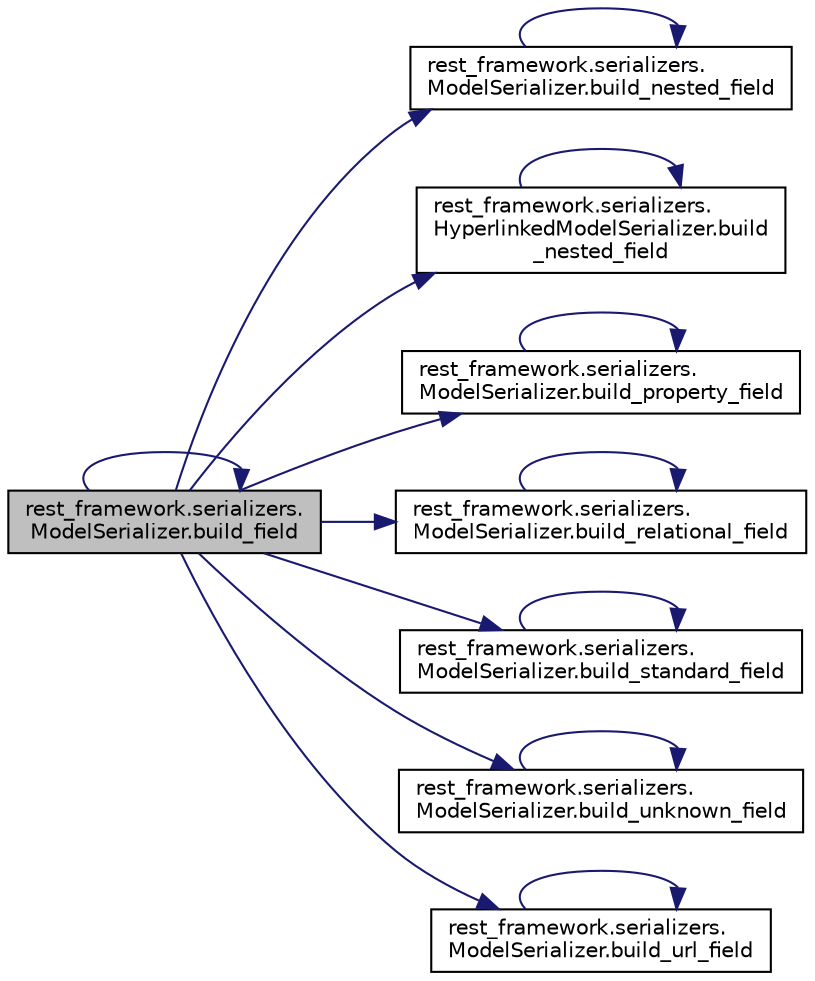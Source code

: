 digraph "rest_framework.serializers.ModelSerializer.build_field"
{
 // LATEX_PDF_SIZE
  edge [fontname="Helvetica",fontsize="10",labelfontname="Helvetica",labelfontsize="10"];
  node [fontname="Helvetica",fontsize="10",shape=record];
  rankdir="LR";
  Node1 [label="rest_framework.serializers.\lModelSerializer.build_field",height=0.2,width=0.4,color="black", fillcolor="grey75", style="filled", fontcolor="black",tooltip=" "];
  Node1 -> Node1 [color="midnightblue",fontsize="10",style="solid",fontname="Helvetica"];
  Node1 -> Node2 [color="midnightblue",fontsize="10",style="solid",fontname="Helvetica"];
  Node2 [label="rest_framework.serializers.\lModelSerializer.build_nested_field",height=0.2,width=0.4,color="black", fillcolor="white", style="filled",URL="$d7/d55/classrest__framework_1_1serializers_1_1_model_serializer.html#a51ac07db884b975d816da398ce6bb48b",tooltip=" "];
  Node2 -> Node2 [color="midnightblue",fontsize="10",style="solid",fontname="Helvetica"];
  Node1 -> Node3 [color="midnightblue",fontsize="10",style="solid",fontname="Helvetica"];
  Node3 [label="rest_framework.serializers.\lHyperlinkedModelSerializer.build\l_nested_field",height=0.2,width=0.4,color="black", fillcolor="white", style="filled",URL="$d7/d8e/classrest__framework_1_1serializers_1_1_hyperlinked_model_serializer.html#ad321cf42782f08133db02f6b6946ac04",tooltip=" "];
  Node3 -> Node3 [color="midnightblue",fontsize="10",style="solid",fontname="Helvetica"];
  Node1 -> Node4 [color="midnightblue",fontsize="10",style="solid",fontname="Helvetica"];
  Node4 [label="rest_framework.serializers.\lModelSerializer.build_property_field",height=0.2,width=0.4,color="black", fillcolor="white", style="filled",URL="$d7/d55/classrest__framework_1_1serializers_1_1_model_serializer.html#ac2a1ea0d741c7afb2641bb9f64e9b25f",tooltip=" "];
  Node4 -> Node4 [color="midnightblue",fontsize="10",style="solid",fontname="Helvetica"];
  Node1 -> Node5 [color="midnightblue",fontsize="10",style="solid",fontname="Helvetica"];
  Node5 [label="rest_framework.serializers.\lModelSerializer.build_relational_field",height=0.2,width=0.4,color="black", fillcolor="white", style="filled",URL="$d7/d55/classrest__framework_1_1serializers_1_1_model_serializer.html#a99f4643c2278b69e90e4b2f119609373",tooltip=" "];
  Node5 -> Node5 [color="midnightblue",fontsize="10",style="solid",fontname="Helvetica"];
  Node1 -> Node6 [color="midnightblue",fontsize="10",style="solid",fontname="Helvetica"];
  Node6 [label="rest_framework.serializers.\lModelSerializer.build_standard_field",height=0.2,width=0.4,color="black", fillcolor="white", style="filled",URL="$d7/d55/classrest__framework_1_1serializers_1_1_model_serializer.html#abdff6db751b107b9ec5805a43f2b9dc6",tooltip=" "];
  Node6 -> Node6 [color="midnightblue",fontsize="10",style="solid",fontname="Helvetica"];
  Node1 -> Node7 [color="midnightblue",fontsize="10",style="solid",fontname="Helvetica"];
  Node7 [label="rest_framework.serializers.\lModelSerializer.build_unknown_field",height=0.2,width=0.4,color="black", fillcolor="white", style="filled",URL="$d7/d55/classrest__framework_1_1serializers_1_1_model_serializer.html#ae7f091233059052ce5511e77aaeacef4",tooltip=" "];
  Node7 -> Node7 [color="midnightblue",fontsize="10",style="solid",fontname="Helvetica"];
  Node1 -> Node8 [color="midnightblue",fontsize="10",style="solid",fontname="Helvetica"];
  Node8 [label="rest_framework.serializers.\lModelSerializer.build_url_field",height=0.2,width=0.4,color="black", fillcolor="white", style="filled",URL="$d7/d55/classrest__framework_1_1serializers_1_1_model_serializer.html#af9c5966402df97cdbc063fec4292a8a6",tooltip=" "];
  Node8 -> Node8 [color="midnightblue",fontsize="10",style="solid",fontname="Helvetica"];
}
